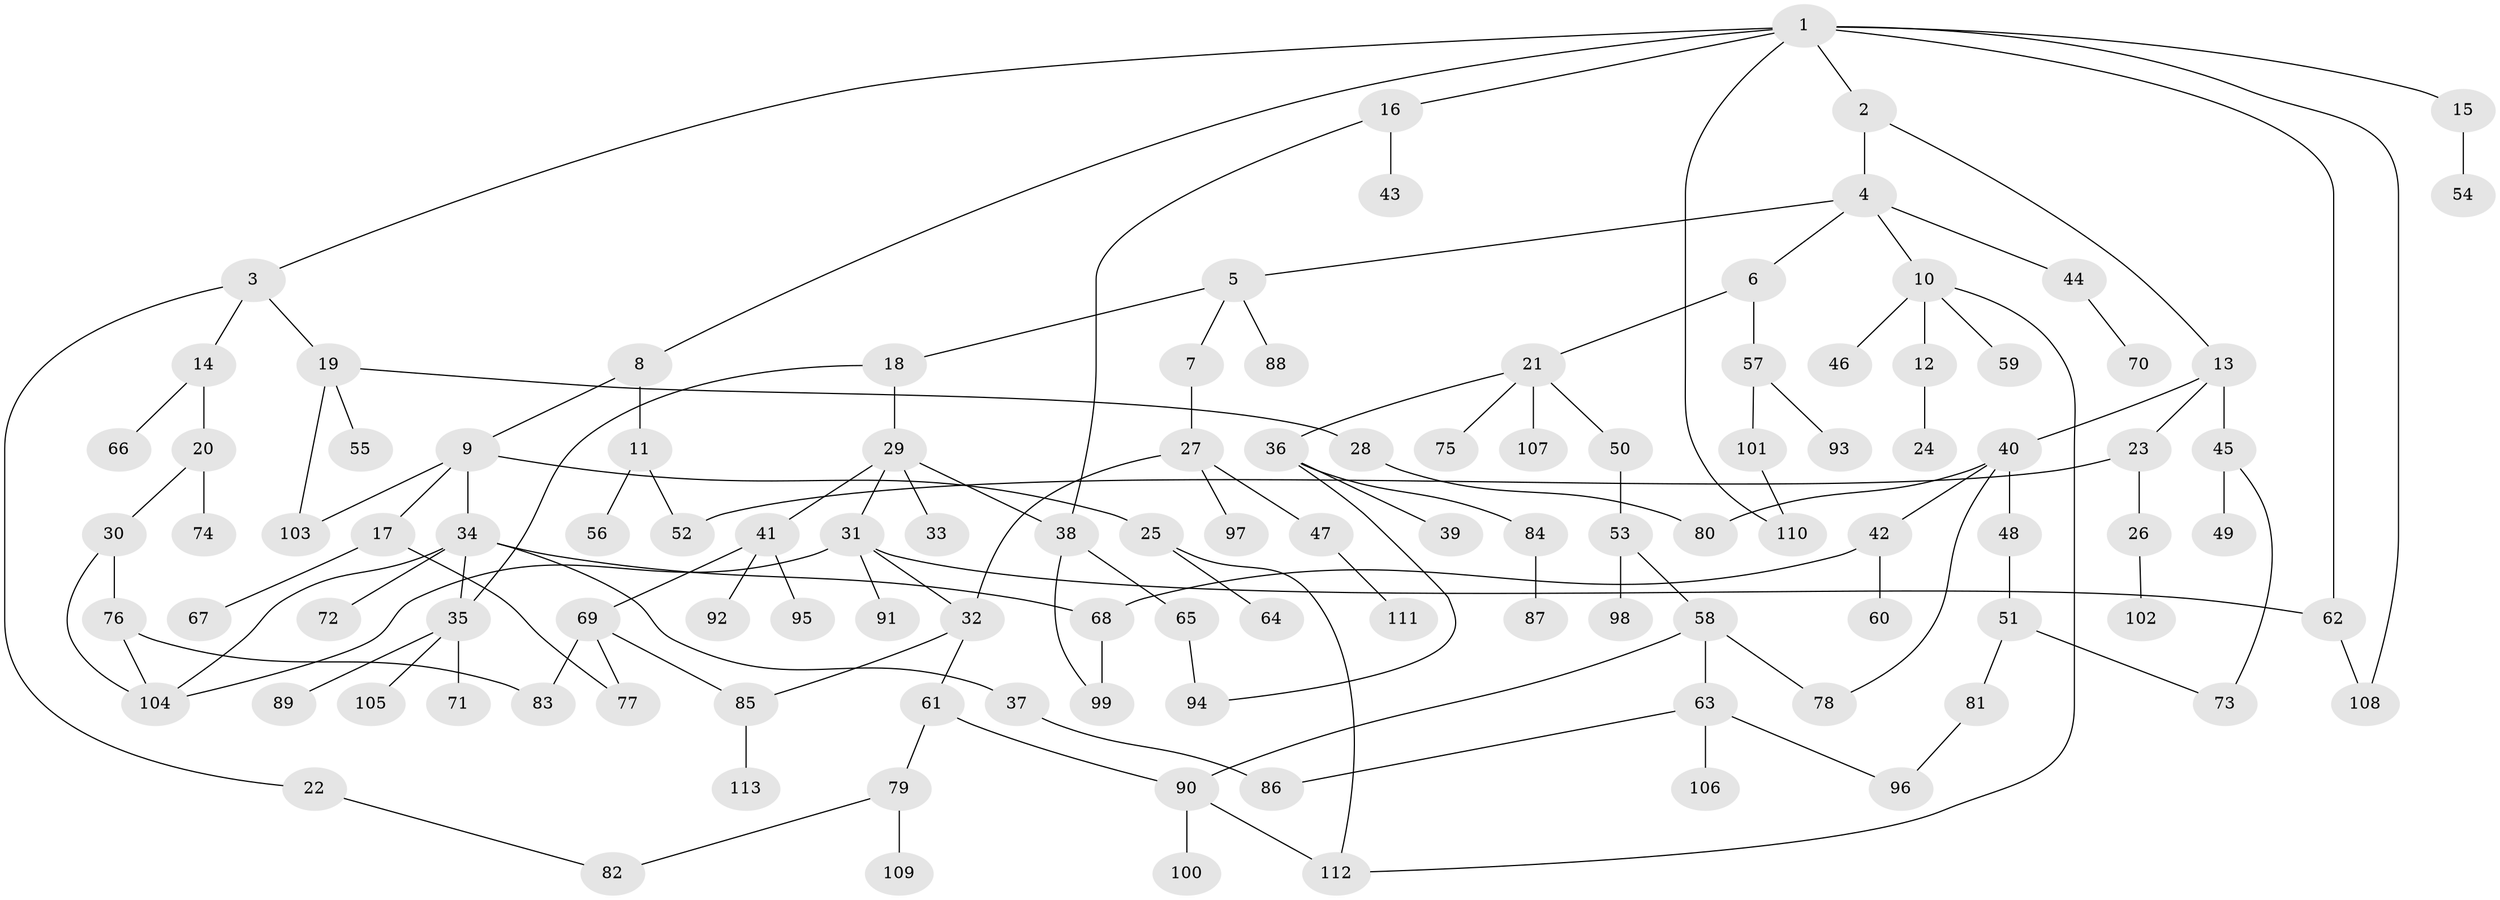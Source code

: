 // coarse degree distribution, {9: 0.014084507042253521, 5: 0.09859154929577464, 4: 0.09859154929577464, 3: 0.15492957746478872, 6: 0.056338028169014086, 2: 0.28169014084507044, 1: 0.29577464788732394}
// Generated by graph-tools (version 1.1) at 2025/23/03/03/25 07:23:31]
// undirected, 113 vertices, 138 edges
graph export_dot {
graph [start="1"]
  node [color=gray90,style=filled];
  1;
  2;
  3;
  4;
  5;
  6;
  7;
  8;
  9;
  10;
  11;
  12;
  13;
  14;
  15;
  16;
  17;
  18;
  19;
  20;
  21;
  22;
  23;
  24;
  25;
  26;
  27;
  28;
  29;
  30;
  31;
  32;
  33;
  34;
  35;
  36;
  37;
  38;
  39;
  40;
  41;
  42;
  43;
  44;
  45;
  46;
  47;
  48;
  49;
  50;
  51;
  52;
  53;
  54;
  55;
  56;
  57;
  58;
  59;
  60;
  61;
  62;
  63;
  64;
  65;
  66;
  67;
  68;
  69;
  70;
  71;
  72;
  73;
  74;
  75;
  76;
  77;
  78;
  79;
  80;
  81;
  82;
  83;
  84;
  85;
  86;
  87;
  88;
  89;
  90;
  91;
  92;
  93;
  94;
  95;
  96;
  97;
  98;
  99;
  100;
  101;
  102;
  103;
  104;
  105;
  106;
  107;
  108;
  109;
  110;
  111;
  112;
  113;
  1 -- 2;
  1 -- 3;
  1 -- 8;
  1 -- 15;
  1 -- 16;
  1 -- 62;
  1 -- 110;
  1 -- 108;
  2 -- 4;
  2 -- 13;
  3 -- 14;
  3 -- 19;
  3 -- 22;
  4 -- 5;
  4 -- 6;
  4 -- 10;
  4 -- 44;
  5 -- 7;
  5 -- 18;
  5 -- 88;
  6 -- 21;
  6 -- 57;
  7 -- 27;
  8 -- 9;
  8 -- 11;
  9 -- 17;
  9 -- 25;
  9 -- 34;
  9 -- 103;
  10 -- 12;
  10 -- 46;
  10 -- 59;
  10 -- 112;
  11 -- 52;
  11 -- 56;
  12 -- 24;
  13 -- 23;
  13 -- 40;
  13 -- 45;
  14 -- 20;
  14 -- 66;
  15 -- 54;
  16 -- 43;
  16 -- 38;
  17 -- 67;
  17 -- 77;
  18 -- 29;
  18 -- 35;
  19 -- 28;
  19 -- 55;
  19 -- 103;
  20 -- 30;
  20 -- 74;
  21 -- 36;
  21 -- 50;
  21 -- 75;
  21 -- 107;
  22 -- 82;
  23 -- 26;
  23 -- 52;
  25 -- 64;
  25 -- 112;
  26 -- 102;
  27 -- 47;
  27 -- 97;
  27 -- 32;
  28 -- 80;
  29 -- 31;
  29 -- 33;
  29 -- 38;
  29 -- 41;
  30 -- 76;
  30 -- 104;
  31 -- 32;
  31 -- 91;
  31 -- 104;
  31 -- 62;
  32 -- 61;
  32 -- 85;
  34 -- 35;
  34 -- 37;
  34 -- 72;
  34 -- 104;
  34 -- 68;
  35 -- 71;
  35 -- 89;
  35 -- 105;
  36 -- 39;
  36 -- 84;
  36 -- 94;
  37 -- 86;
  38 -- 65;
  38 -- 99;
  40 -- 42;
  40 -- 48;
  40 -- 80;
  40 -- 78;
  41 -- 69;
  41 -- 92;
  41 -- 95;
  42 -- 60;
  42 -- 68;
  44 -- 70;
  45 -- 49;
  45 -- 73;
  47 -- 111;
  48 -- 51;
  50 -- 53;
  51 -- 73;
  51 -- 81;
  53 -- 58;
  53 -- 98;
  57 -- 93;
  57 -- 101;
  58 -- 63;
  58 -- 78;
  58 -- 90;
  61 -- 79;
  61 -- 90;
  62 -- 108;
  63 -- 96;
  63 -- 106;
  63 -- 86;
  65 -- 94;
  68 -- 99;
  69 -- 77;
  69 -- 83;
  69 -- 85;
  76 -- 83;
  76 -- 104;
  79 -- 82;
  79 -- 109;
  81 -- 96;
  84 -- 87;
  85 -- 113;
  90 -- 100;
  90 -- 112;
  101 -- 110;
}
